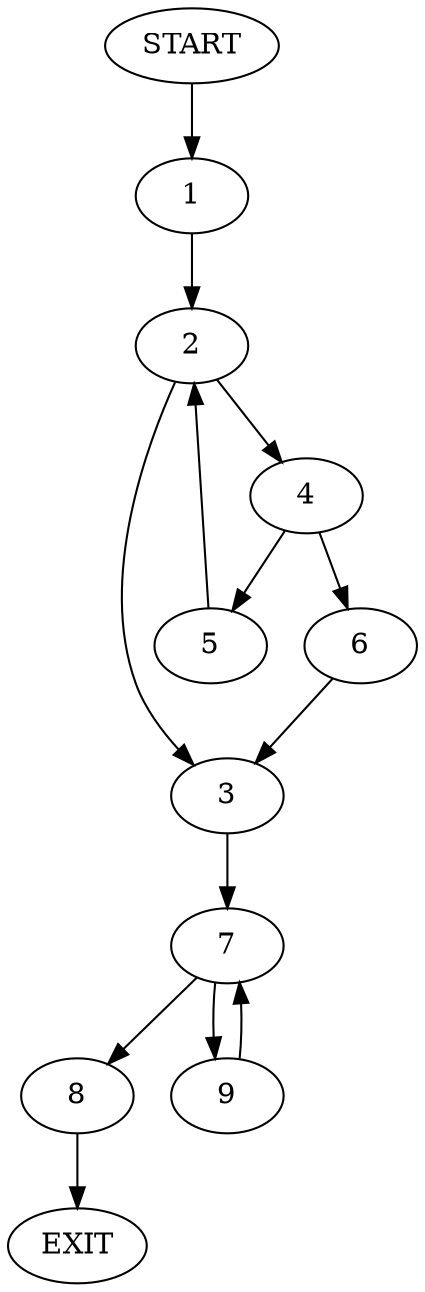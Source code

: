 digraph {
0 [label="START"]
10 [label="EXIT"]
0 -> 1
1 -> 2
2 -> 3
2 -> 4
4 -> 5
4 -> 6
3 -> 7
6 -> 3
5 -> 2
7 -> 8
7 -> 9
9 -> 7
8 -> 10
}
